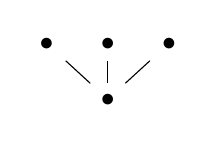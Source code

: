 \begin{tikzcd}[row sep=0.3cm, column sep = 0.3cm]
\bullet \arrow[dash,dr] &\bullet \arrow[dash,d] &\bullet \arrow[dash,dl]\\
&\bullet &
\end{tikzcd}